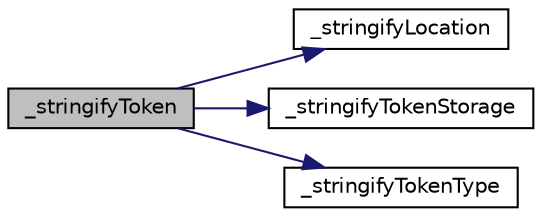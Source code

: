 digraph "_stringifyToken"
{
 // LATEX_PDF_SIZE
  edge [fontname="Helvetica",fontsize="10",labelfontname="Helvetica",labelfontsize="10"];
  node [fontname="Helvetica",fontsize="10",shape=record];
  rankdir="LR";
  Node1 [label="_stringifyToken",height=0.2,width=0.4,color="black", fillcolor="grey75", style="filled", fontcolor="black",tooltip="Stringify a token with all its fields into a static chars buffer and return a pointer to that buffer'..."];
  Node1 -> Node2 [color="midnightblue",fontsize="10",style="solid",fontname="Helvetica"];
  Node2 [label="_stringifyLocation",height=0.2,width=0.4,color="black", fillcolor="white", style="filled",URL="$d0/dad/location_8c.html#ae2ed69fe4522b605e8a7a245e9dd3ec4",tooltip="Stringify a location structure to the format 'file=s, line=d, column=d'."];
  Node1 -> Node3 [color="midnightblue",fontsize="10",style="solid",fontname="Helvetica"];
  Node3 [label="_stringifyTokenStorage",height=0.2,width=0.4,color="black", fillcolor="white", style="filled",URL="$db/d58/group__TOKEN.html#ga9b32167937fbc9dccb012b0cd90113c3",tooltip="Stringify token storage."];
  Node1 -> Node4 [color="midnightblue",fontsize="10",style="solid",fontname="Helvetica"];
  Node4 [label="_stringifyTokenType",height=0.2,width=0.4,color="black", fillcolor="white", style="filled",URL="$db/d58/group__TOKEN.html#ga23aa0bd700069d91d1bbd40f54f3e3f7",tooltip="Stringify token type."];
}

